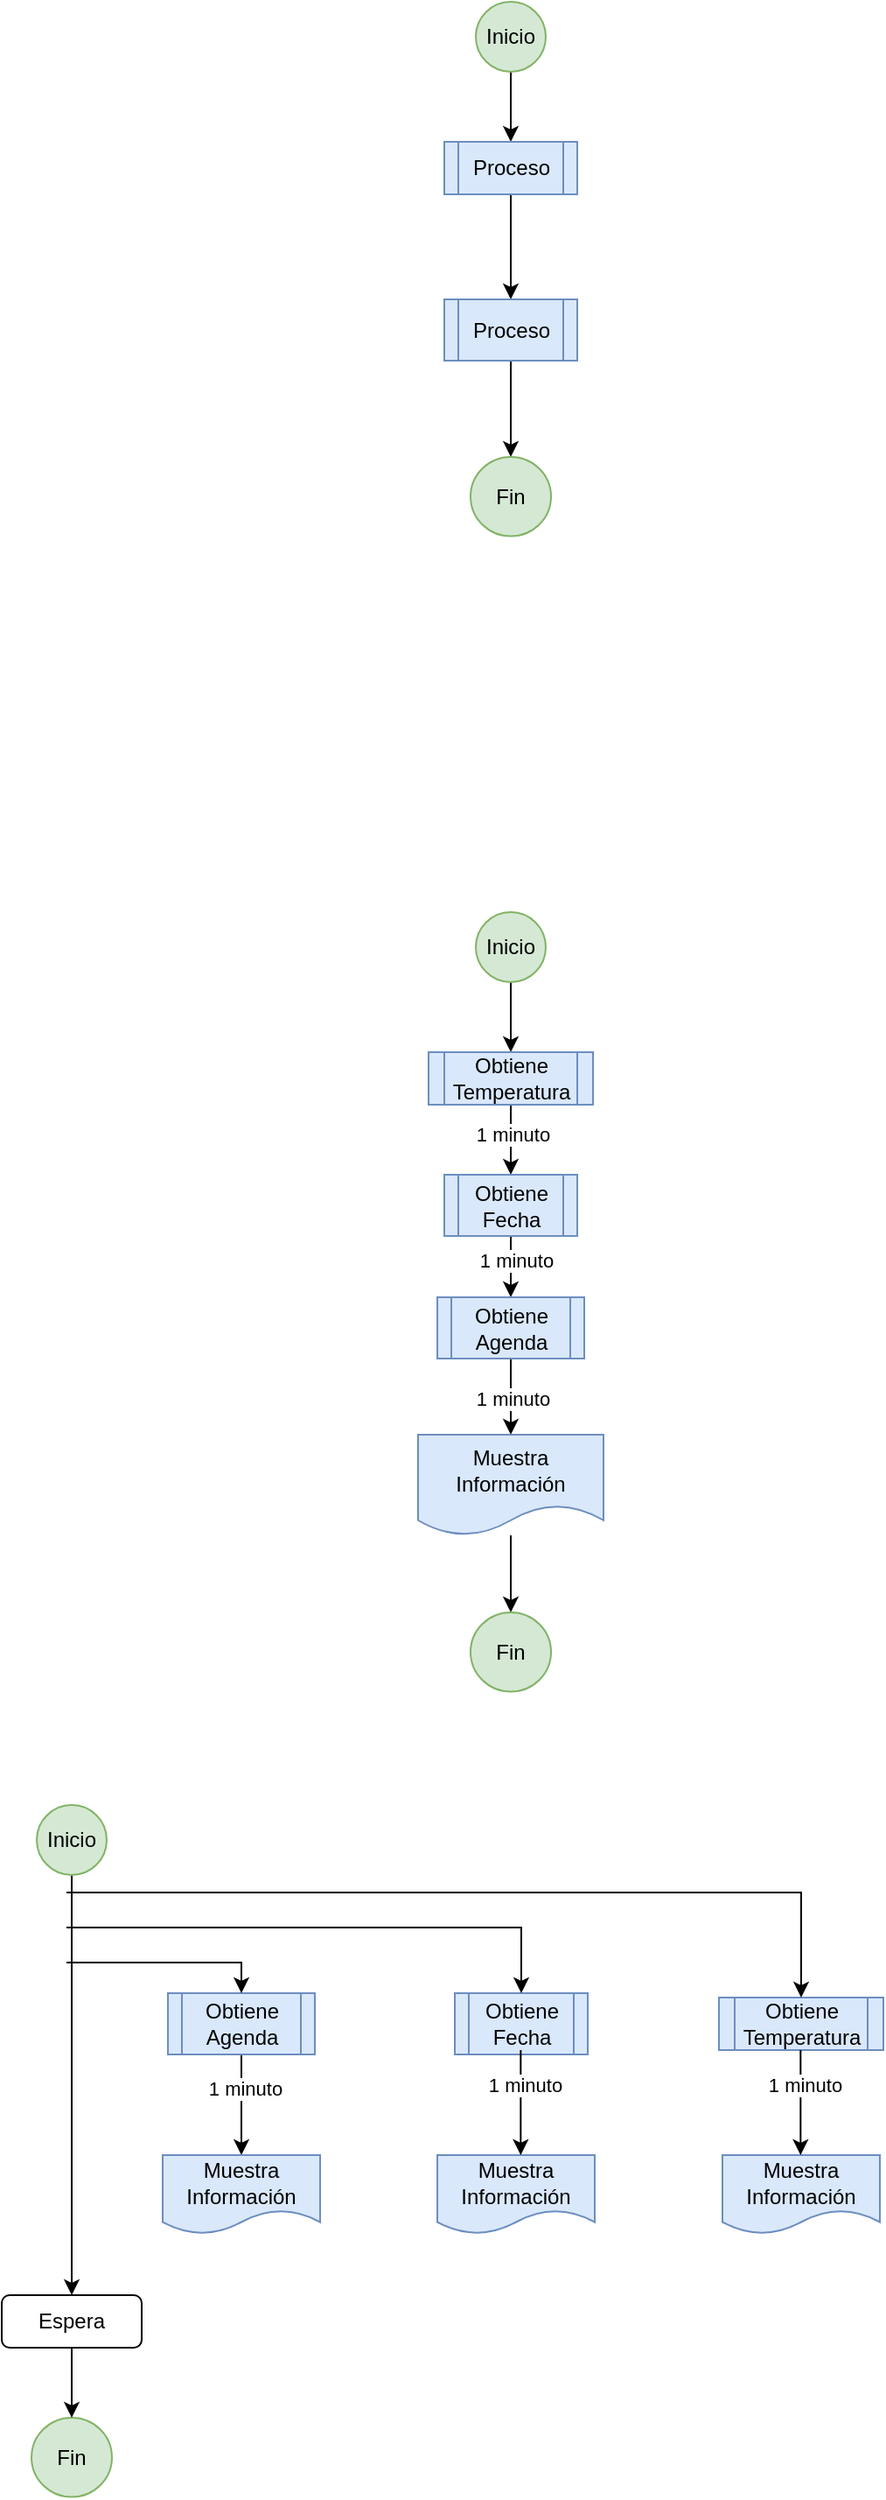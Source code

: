 <mxfile version="24.7.17">
  <diagram id="C5RBs43oDa-KdzZeNtuy" name="Page-1">
    <mxGraphModel dx="956" dy="1685" grid="1" gridSize="10" guides="1" tooltips="1" connect="1" arrows="1" fold="1" page="1" pageScale="1" pageWidth="827" pageHeight="1169" math="0" shadow="0">
      <root>
        <mxCell id="WIyWlLk6GJQsqaUBKTNV-0" />
        <mxCell id="WIyWlLk6GJQsqaUBKTNV-1" parent="WIyWlLk6GJQsqaUBKTNV-0" />
        <mxCell id="PEbqonXudRbsSx0Zb2l2-4" value="" style="edgeStyle=orthogonalEdgeStyle;rounded=0;orthogonalLoop=1;jettySize=auto;html=1;" edge="1" parent="WIyWlLk6GJQsqaUBKTNV-1" source="PEbqonXudRbsSx0Zb2l2-0" target="PEbqonXudRbsSx0Zb2l2-3">
          <mxGeometry relative="1" as="geometry" />
        </mxCell>
        <mxCell id="PEbqonXudRbsSx0Zb2l2-0" value="Inicio" style="ellipse;whiteSpace=wrap;html=1;aspect=fixed;fillColor=#d5e8d4;strokeColor=#82b366;" vertex="1" parent="WIyWlLk6GJQsqaUBKTNV-1">
          <mxGeometry x="414" y="40" width="40" height="40" as="geometry" />
        </mxCell>
        <mxCell id="PEbqonXudRbsSx0Zb2l2-8" value="" style="edgeStyle=orthogonalEdgeStyle;rounded=0;orthogonalLoop=1;jettySize=auto;html=1;" edge="1" parent="WIyWlLk6GJQsqaUBKTNV-1" source="PEbqonXudRbsSx0Zb2l2-3" target="PEbqonXudRbsSx0Zb2l2-7">
          <mxGeometry relative="1" as="geometry" />
        </mxCell>
        <mxCell id="PEbqonXudRbsSx0Zb2l2-19" value="1 minuto" style="edgeLabel;html=1;align=center;verticalAlign=middle;resizable=0;points=[];" vertex="1" connectable="0" parent="PEbqonXudRbsSx0Zb2l2-8">
          <mxGeometry x="-0.167" y="1" relative="1" as="geometry">
            <mxPoint as="offset" />
          </mxGeometry>
        </mxCell>
        <mxCell id="PEbqonXudRbsSx0Zb2l2-3" value="Obtiene Temperatura" style="shape=process;whiteSpace=wrap;html=1;backgroundOutline=1;fillColor=#dae8fc;strokeColor=#6c8ebf;" vertex="1" parent="WIyWlLk6GJQsqaUBKTNV-1">
          <mxGeometry x="387" y="120" width="94" height="30" as="geometry" />
        </mxCell>
        <mxCell id="PEbqonXudRbsSx0Zb2l2-10" value="" style="edgeStyle=orthogonalEdgeStyle;rounded=0;orthogonalLoop=1;jettySize=auto;html=1;" edge="1" parent="WIyWlLk6GJQsqaUBKTNV-1" source="PEbqonXudRbsSx0Zb2l2-7" target="PEbqonXudRbsSx0Zb2l2-9">
          <mxGeometry relative="1" as="geometry" />
        </mxCell>
        <mxCell id="PEbqonXudRbsSx0Zb2l2-18" value="1 minuto" style="edgeLabel;html=1;align=center;verticalAlign=middle;resizable=0;points=[];" vertex="1" connectable="0" parent="PEbqonXudRbsSx0Zb2l2-10">
          <mxGeometry x="-0.393" y="3" relative="1" as="geometry">
            <mxPoint as="offset" />
          </mxGeometry>
        </mxCell>
        <mxCell id="PEbqonXudRbsSx0Zb2l2-7" value="Obtiene Fecha" style="shape=process;whiteSpace=wrap;html=1;backgroundOutline=1;fillColor=#dae8fc;strokeColor=#6c8ebf;" vertex="1" parent="WIyWlLk6GJQsqaUBKTNV-1">
          <mxGeometry x="396" y="190" width="76" height="35" as="geometry" />
        </mxCell>
        <mxCell id="PEbqonXudRbsSx0Zb2l2-17" value="" style="edgeStyle=orthogonalEdgeStyle;rounded=0;orthogonalLoop=1;jettySize=auto;html=1;" edge="1" parent="WIyWlLk6GJQsqaUBKTNV-1" source="PEbqonXudRbsSx0Zb2l2-9" target="PEbqonXudRbsSx0Zb2l2-16">
          <mxGeometry relative="1" as="geometry" />
        </mxCell>
        <mxCell id="PEbqonXudRbsSx0Zb2l2-20" value="1 minuto" style="edgeLabel;html=1;align=center;verticalAlign=middle;resizable=0;points=[];" vertex="1" connectable="0" parent="PEbqonXudRbsSx0Zb2l2-17">
          <mxGeometry x="0.058" y="1" relative="1" as="geometry">
            <mxPoint as="offset" />
          </mxGeometry>
        </mxCell>
        <mxCell id="PEbqonXudRbsSx0Zb2l2-9" value="Obtiene Agenda" style="shape=process;whiteSpace=wrap;html=1;backgroundOutline=1;fillColor=#dae8fc;strokeColor=#6c8ebf;" vertex="1" parent="WIyWlLk6GJQsqaUBKTNV-1">
          <mxGeometry x="392" y="260" width="84" height="35" as="geometry" />
        </mxCell>
        <mxCell id="PEbqonXudRbsSx0Zb2l2-22" value="" style="edgeStyle=orthogonalEdgeStyle;rounded=0;orthogonalLoop=1;jettySize=auto;html=1;" edge="1" parent="WIyWlLk6GJQsqaUBKTNV-1" source="PEbqonXudRbsSx0Zb2l2-16" target="PEbqonXudRbsSx0Zb2l2-21">
          <mxGeometry relative="1" as="geometry" />
        </mxCell>
        <mxCell id="PEbqonXudRbsSx0Zb2l2-16" value="Muestra Información" style="shape=document;whiteSpace=wrap;html=1;boundedLbl=1;fillColor=#dae8fc;strokeColor=#6c8ebf;" vertex="1" parent="WIyWlLk6GJQsqaUBKTNV-1">
          <mxGeometry x="381" y="338.5" width="106" height="57.5" as="geometry" />
        </mxCell>
        <mxCell id="PEbqonXudRbsSx0Zb2l2-21" value="Fin" style="ellipse;whiteSpace=wrap;html=1;fillColor=#d5e8d4;strokeColor=#82b366;" vertex="1" parent="WIyWlLk6GJQsqaUBKTNV-1">
          <mxGeometry x="411" y="440" width="46" height="45.25" as="geometry" />
        </mxCell>
        <mxCell id="PEbqonXudRbsSx0Zb2l2-37" value="" style="edgeStyle=orthogonalEdgeStyle;rounded=0;orthogonalLoop=1;jettySize=auto;html=1;" edge="1" parent="WIyWlLk6GJQsqaUBKTNV-1" source="PEbqonXudRbsSx0Zb2l2-38" target="PEbqonXudRbsSx0Zb2l2-41">
          <mxGeometry relative="1" as="geometry" />
        </mxCell>
        <mxCell id="PEbqonXudRbsSx0Zb2l2-38" value="Inicio" style="ellipse;whiteSpace=wrap;html=1;aspect=fixed;fillColor=#d5e8d4;strokeColor=#82b366;" vertex="1" parent="WIyWlLk6GJQsqaUBKTNV-1">
          <mxGeometry x="414" y="-480" width="40" height="40" as="geometry" />
        </mxCell>
        <mxCell id="PEbqonXudRbsSx0Zb2l2-39" value="" style="edgeStyle=orthogonalEdgeStyle;rounded=0;orthogonalLoop=1;jettySize=auto;html=1;entryX=0.5;entryY=0;entryDx=0;entryDy=0;" edge="1" parent="WIyWlLk6GJQsqaUBKTNV-1" source="PEbqonXudRbsSx0Zb2l2-41" target="PEbqonXudRbsSx0Zb2l2-47">
          <mxGeometry relative="1" as="geometry">
            <mxPoint x="434" y="-330" as="targetPoint" />
          </mxGeometry>
        </mxCell>
        <mxCell id="PEbqonXudRbsSx0Zb2l2-41" value="Proceso" style="shape=process;whiteSpace=wrap;html=1;backgroundOutline=1;fillColor=#dae8fc;strokeColor=#6c8ebf;" vertex="1" parent="WIyWlLk6GJQsqaUBKTNV-1">
          <mxGeometry x="396" y="-400" width="76" height="30" as="geometry" />
        </mxCell>
        <mxCell id="PEbqonXudRbsSx0Zb2l2-45" value="" style="edgeStyle=orthogonalEdgeStyle;rounded=0;orthogonalLoop=1;jettySize=auto;html=1;entryX=0.5;entryY=0;entryDx=0;entryDy=0;" edge="1" parent="WIyWlLk6GJQsqaUBKTNV-1" source="PEbqonXudRbsSx0Zb2l2-47" target="PEbqonXudRbsSx0Zb2l2-50">
          <mxGeometry relative="1" as="geometry">
            <mxPoint x="434" y="-200" as="targetPoint" />
          </mxGeometry>
        </mxCell>
        <mxCell id="PEbqonXudRbsSx0Zb2l2-47" value="Proceso" style="shape=process;whiteSpace=wrap;html=1;backgroundOutline=1;fillColor=#dae8fc;strokeColor=#6c8ebf;" vertex="1" parent="WIyWlLk6GJQsqaUBKTNV-1">
          <mxGeometry x="396" y="-310" width="76" height="35" as="geometry" />
        </mxCell>
        <mxCell id="PEbqonXudRbsSx0Zb2l2-50" value="Fin" style="ellipse;whiteSpace=wrap;html=1;fillColor=#d5e8d4;strokeColor=#82b366;" vertex="1" parent="WIyWlLk6GJQsqaUBKTNV-1">
          <mxGeometry x="411" y="-220" width="46" height="45.25" as="geometry" />
        </mxCell>
        <mxCell id="PEbqonXudRbsSx0Zb2l2-66" value="" style="edgeStyle=orthogonalEdgeStyle;rounded=0;orthogonalLoop=1;jettySize=auto;html=1;entryX=0.5;entryY=0;entryDx=0;entryDy=0;" edge="1" parent="WIyWlLk6GJQsqaUBKTNV-1" source="PEbqonXudRbsSx0Zb2l2-67" target="PEbqonXudRbsSx0Zb2l2-80">
          <mxGeometry relative="1" as="geometry" />
        </mxCell>
        <mxCell id="PEbqonXudRbsSx0Zb2l2-67" value="Inicio" style="ellipse;whiteSpace=wrap;html=1;aspect=fixed;fillColor=#d5e8d4;strokeColor=#82b366;" vertex="1" parent="WIyWlLk6GJQsqaUBKTNV-1">
          <mxGeometry x="163" y="550" width="40" height="40" as="geometry" />
        </mxCell>
        <mxCell id="PEbqonXudRbsSx0Zb2l2-87" value="" style="edgeStyle=orthogonalEdgeStyle;rounded=0;orthogonalLoop=1;jettySize=auto;html=1;exitX=0.5;exitY=1;exitDx=0;exitDy=0;" edge="1" parent="WIyWlLk6GJQsqaUBKTNV-1" source="PEbqonXudRbsSx0Zb2l2-76" target="PEbqonXudRbsSx0Zb2l2-86">
          <mxGeometry relative="1" as="geometry">
            <mxPoint x="240" y="720" as="sourcePoint" />
          </mxGeometry>
        </mxCell>
        <mxCell id="PEbqonXudRbsSx0Zb2l2-90" value="&lt;div&gt;1 minuto&lt;/div&gt;" style="edgeLabel;html=1;align=center;verticalAlign=middle;resizable=0;points=[];" vertex="1" connectable="0" parent="PEbqonXudRbsSx0Zb2l2-87">
          <mxGeometry x="-0.344" y="2" relative="1" as="geometry">
            <mxPoint as="offset" />
          </mxGeometry>
        </mxCell>
        <mxCell id="PEbqonXudRbsSx0Zb2l2-70" value="Obtiene Temperatura" style="shape=process;whiteSpace=wrap;html=1;backgroundOutline=1;fillColor=#dae8fc;strokeColor=#6c8ebf;" vertex="1" parent="WIyWlLk6GJQsqaUBKTNV-1">
          <mxGeometry x="553" y="660" width="94" height="30" as="geometry" />
        </mxCell>
        <mxCell id="PEbqonXudRbsSx0Zb2l2-73" value="Obtiene Fecha" style="shape=process;whiteSpace=wrap;html=1;backgroundOutline=1;fillColor=#dae8fc;strokeColor=#6c8ebf;" vertex="1" parent="WIyWlLk6GJQsqaUBKTNV-1">
          <mxGeometry x="402" y="657.5" width="76" height="35" as="geometry" />
        </mxCell>
        <mxCell id="PEbqonXudRbsSx0Zb2l2-76" value="Obtiene Agenda" style="shape=process;whiteSpace=wrap;html=1;backgroundOutline=1;fillColor=#dae8fc;strokeColor=#6c8ebf;" vertex="1" parent="WIyWlLk6GJQsqaUBKTNV-1">
          <mxGeometry x="238" y="657.5" width="84" height="35" as="geometry" />
        </mxCell>
        <mxCell id="PEbqonXudRbsSx0Zb2l2-79" value="Fin" style="ellipse;whiteSpace=wrap;html=1;fillColor=#d5e8d4;strokeColor=#82b366;" vertex="1" parent="WIyWlLk6GJQsqaUBKTNV-1">
          <mxGeometry x="160" y="900" width="46" height="45.25" as="geometry" />
        </mxCell>
        <mxCell id="PEbqonXudRbsSx0Zb2l2-81" style="edgeStyle=orthogonalEdgeStyle;rounded=0;orthogonalLoop=1;jettySize=auto;html=1;" edge="1" parent="WIyWlLk6GJQsqaUBKTNV-1" source="PEbqonXudRbsSx0Zb2l2-80" target="PEbqonXudRbsSx0Zb2l2-79">
          <mxGeometry relative="1" as="geometry" />
        </mxCell>
        <mxCell id="PEbqonXudRbsSx0Zb2l2-80" value="Espera" style="rounded=1;whiteSpace=wrap;html=1;" vertex="1" parent="WIyWlLk6GJQsqaUBKTNV-1">
          <mxGeometry x="143" y="830" width="80" height="30" as="geometry" />
        </mxCell>
        <mxCell id="PEbqonXudRbsSx0Zb2l2-82" value="" style="endArrow=classic;html=1;rounded=0;entryX=0.5;entryY=0;entryDx=0;entryDy=0;" edge="1" parent="WIyWlLk6GJQsqaUBKTNV-1" target="PEbqonXudRbsSx0Zb2l2-76">
          <mxGeometry width="50" height="50" relative="1" as="geometry">
            <mxPoint x="180" y="640" as="sourcePoint" />
            <mxPoint x="253" y="620" as="targetPoint" />
            <Array as="points">
              <mxPoint x="280" y="640" />
            </Array>
          </mxGeometry>
        </mxCell>
        <mxCell id="PEbqonXudRbsSx0Zb2l2-84" value="" style="endArrow=classic;html=1;rounded=0;entryX=0.5;entryY=0;entryDx=0;entryDy=0;" edge="1" parent="WIyWlLk6GJQsqaUBKTNV-1" target="PEbqonXudRbsSx0Zb2l2-73">
          <mxGeometry width="50" height="50" relative="1" as="geometry">
            <mxPoint x="180" y="620" as="sourcePoint" />
            <mxPoint x="410" y="660" as="targetPoint" />
            <Array as="points">
              <mxPoint x="440" y="620" />
            </Array>
          </mxGeometry>
        </mxCell>
        <mxCell id="PEbqonXudRbsSx0Zb2l2-85" value="" style="endArrow=classic;html=1;rounded=0;entryX=0.5;entryY=0;entryDx=0;entryDy=0;" edge="1" parent="WIyWlLk6GJQsqaUBKTNV-1" target="PEbqonXudRbsSx0Zb2l2-70">
          <mxGeometry width="50" height="50" relative="1" as="geometry">
            <mxPoint x="180" y="600" as="sourcePoint" />
            <mxPoint x="440" y="657.5" as="targetPoint" />
            <Array as="points">
              <mxPoint x="600" y="600" />
            </Array>
          </mxGeometry>
        </mxCell>
        <mxCell id="PEbqonXudRbsSx0Zb2l2-86" value="Muestra Información" style="shape=document;whiteSpace=wrap;html=1;boundedLbl=1;fillColor=#dae8fc;strokeColor=#6c8ebf;" vertex="1" parent="WIyWlLk6GJQsqaUBKTNV-1">
          <mxGeometry x="235" y="750" width="90" height="45" as="geometry" />
        </mxCell>
        <mxCell id="PEbqonXudRbsSx0Zb2l2-88" value="Muestra Información" style="shape=document;whiteSpace=wrap;html=1;boundedLbl=1;fillColor=#dae8fc;strokeColor=#6c8ebf;" vertex="1" parent="WIyWlLk6GJQsqaUBKTNV-1">
          <mxGeometry x="392" y="750" width="90" height="45" as="geometry" />
        </mxCell>
        <mxCell id="PEbqonXudRbsSx0Zb2l2-89" value="Muestra Información" style="shape=document;whiteSpace=wrap;html=1;boundedLbl=1;fillColor=#dae8fc;strokeColor=#6c8ebf;" vertex="1" parent="WIyWlLk6GJQsqaUBKTNV-1">
          <mxGeometry x="555" y="750" width="90" height="45" as="geometry" />
        </mxCell>
        <mxCell id="PEbqonXudRbsSx0Zb2l2-91" value="" style="edgeStyle=orthogonalEdgeStyle;rounded=0;orthogonalLoop=1;jettySize=auto;html=1;" edge="1" parent="WIyWlLk6GJQsqaUBKTNV-1">
          <mxGeometry relative="1" as="geometry">
            <mxPoint x="439.67" y="690" as="sourcePoint" />
            <mxPoint x="439.67" y="750" as="targetPoint" />
          </mxGeometry>
        </mxCell>
        <mxCell id="PEbqonXudRbsSx0Zb2l2-92" value="&lt;div&gt;1 minuto&lt;/div&gt;" style="edgeLabel;html=1;align=center;verticalAlign=middle;resizable=0;points=[];" vertex="1" connectable="0" parent="PEbqonXudRbsSx0Zb2l2-91">
          <mxGeometry x="-0.344" y="2" relative="1" as="geometry">
            <mxPoint as="offset" />
          </mxGeometry>
        </mxCell>
        <mxCell id="PEbqonXudRbsSx0Zb2l2-93" value="" style="edgeStyle=orthogonalEdgeStyle;rounded=0;orthogonalLoop=1;jettySize=auto;html=1;" edge="1" parent="WIyWlLk6GJQsqaUBKTNV-1">
          <mxGeometry relative="1" as="geometry">
            <mxPoint x="599.67" y="690" as="sourcePoint" />
            <mxPoint x="599.67" y="750" as="targetPoint" />
          </mxGeometry>
        </mxCell>
        <mxCell id="PEbqonXudRbsSx0Zb2l2-94" value="&lt;div&gt;1 minuto&lt;/div&gt;" style="edgeLabel;html=1;align=center;verticalAlign=middle;resizable=0;points=[];" vertex="1" connectable="0" parent="PEbqonXudRbsSx0Zb2l2-93">
          <mxGeometry x="-0.344" y="2" relative="1" as="geometry">
            <mxPoint as="offset" />
          </mxGeometry>
        </mxCell>
      </root>
    </mxGraphModel>
  </diagram>
</mxfile>
